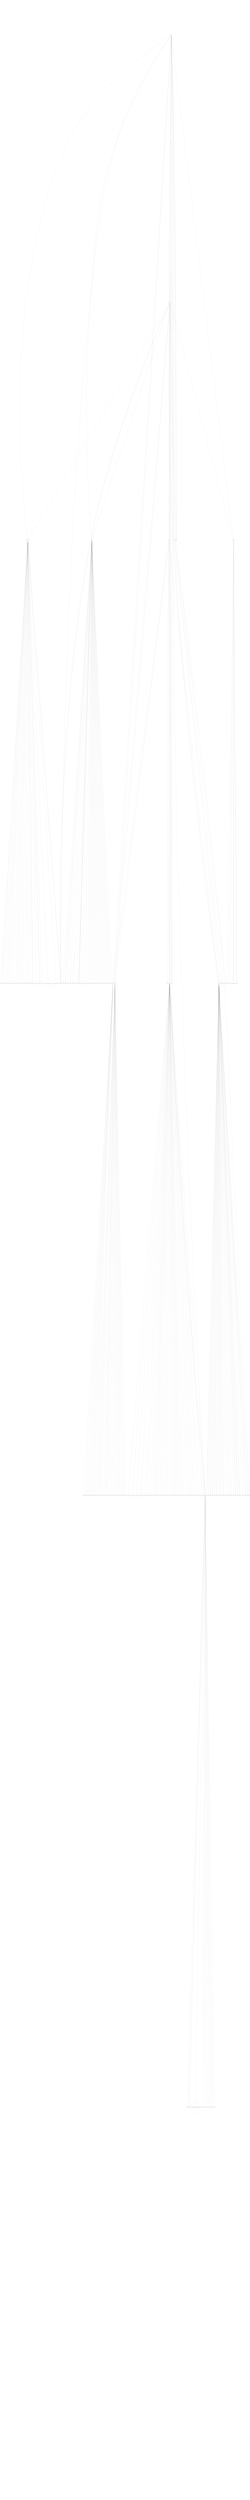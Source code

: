 digraph tree {
ratio=10.0;
node [shape = circle, fontsize = 6];
    "https://chrisfrew.in";
    "https://nlp-champs.com";
    "https://chrisfrew.in/introducing-chrisfrewin-productions";
    "https://medium.com/@sirenapparel/siren-apparel-all-about-us-43c99839de5d";
    "https://medium.com/";
    "https://medium.com/upgrade?source=upgrade_membership---nav_full";
    "https://medium.com/m/signin?redirect=https%3A%2F%2Fmedium.com%2F%40sirenapparel%2Fsiren-apparel-all-about-us-43c99839de5d&source=--------------------------nav_reg&operation=login";
    "https://medium.com/m/signin?redirect=https%3A%2F%2Fmedium.com%2F%40sirenapparel%2Fsiren-apparel-all-about-us-43c99839de5d&source=--------------------------nav_reg&operation=register";
    "https://medium.com/";
    "https://medium.com/@sirenapparel?source=post_header_lockup";
    "https://medium.com/@sirenapparel?source=post_header_lockup";
    "http://www.fire.ca.gov/";
    "http://normanfire.normanok.gov/";
    "https://www.baltimorepolice.org/";
    "http://txwildfirerelief.org/";
    "http://www.utahcountyfire.org/";
    "https://siren-apparel-usa.myshopify.com/collections/frontpage/products/short-sleeve-unisex-t-shirt";
    "https://sirenapparel.us";
    "https://sirenapparel.us";
    "https://sirenapparel.eu";
    "https://medium.com/tag/design?source=post";
    "https://medium.com/tag/charity?source=post";
    "https://medium.com/tag/civic-engagement?source=post";
    "https://medium.com/tag/company-formation?source=post";
    "https://medium.com/tag/company?source=post";
    "https://medium.com/@sirenapparel?source=footer_card";
    "https://medium.com/@sirenapparel";
    "https://medium.com/@sirenapparel";
    "https://medium.com/@Medium/personalize-your-medium-experience-with-users-publications-tags-26a41ab1ee0c#.hx4zuv3mg";
    "https://sirenapparel.us";
    "https://twitter.com/galt_";
    "https://help.twitter.com/rules-and-policies/twitter-cookies";
    "https://twitter.com/signup";
    "https://pbs.twimg.com/profile_images/1020604836461654016/OF9SyPKB_400x400.jpg";
    "https://pbs.twimg.com/profile_images/1020604836461654016/OF9SyPKB.jpg";
    "https://t.co/XztzGLLj5R";
    "https://t.co/5tZZMtNkAp";
    "https://t.co/sRfXkgwEIn";
    "https://t.co/oW4mzDXqyD";
    "https://t.co/SixYg1oFaK";
    "https://t.co/Nlm7gJRIxk";
    "https://t.co/VrszWGhJ13";
    "https://t.co/qd1eQA3vbN";
    "https://t.co/3IZ1GckMru";
    "https://t.co/eRhHMBj2zq";
    "https://t.co/zJoAKxR4eM";
    "https://t.co/8PRwxqr51Z";
    "https://t.co/7wQW8ZESCV";
    "https://t.co/PZZIEWanQ1";
    "https://t.co/o89w6959Ux";
    "https://t.co/vRf5iOBoUd";
    "https://t.co/GZhQ4vSbJQ";
    "http://status.twitter.com";
    "https://twitter.com/signup";
    "http://support.twitter.com/forums/26810/entries/78525";
    "https://dev.twitter.com/web/embedded-tweets";
    "https://dev.twitter.com/web/embedded-tweets";
    "https://dev.twitter.com/overview/terms/agreement";
    "https://dev.twitter.com/overview/terms/policy";
    "https://twitter.com/signup";
    "https://twitter.com/signup";
    "http://support.twitter.com/articles/14226-how-to-find-your-twitter-short-code-or-long-code";
    "https://chrisfrew.in/talk-shop";
    "https://www.moonlightwork.com/app/users/5107";
    "https://github.com/gatsbyjs/gatsby-starter-blog";
    "https://reactjs.org/";
    "https://www.gatsbyjs.org/";
    "http://prismjs.com";
    "https://www.buymeacoffee.com/chrisfrewin";
    "http://paypal.me/chrisfrewin";
    "https://chrisfrew.in/introducing-chrisfrewin-productions";
    "https://dev.to/frewinchristopher";
    "https://github.com/frewinchristopher";
    "https://chrisfrew.in";
    "https://producthunt.com/@galt_";
    "http://chrisfrew.in";
    "https://twitter.com/Galt_";
    "https://www.producthunt.com/posts/howdoi-2#comment-679602";
    "https://community.egghead.io/members/1420280";
    "https://community.egghead.io/sign_in?from=https%3A%2F%2Fcommunity.egghead.io%2Fmembers%2F1420280";
    "https://community.egghead.io/sign_in?from=https%3A%2F%2Fcommunity.egghead.io%2Fmembers%2F1420280";
    "https://community.egghead.io/sign_in?from=https%3A%2F%2Fcommunity.egghead.io%2Fmembers%2F1420280";
    "https://mightynetworks.com/";
    "https://mightynetworks.com/";
    "https://mightynetworks.com/terms_of_use";
    "https://mightynetworks.com/privacy_policy";
    "https://github.com/gatsbyjs/gatsby-starter-blog";
    "https://github.com/";
    "http://gatsbyjs.github.io/gatsby-starter-blog/";
    "https://help.github.com/articles/which-remote-url-should-i-use";
    "https://desktop.github.com/";
    "https://desktop.github.com/";
    "https://developer.apple.com/xcode/";
    "https://visualstudio.github.com/";
    "https://github.com/site/terms";
    "https://github.com/site/privacy";
    "https://help.github.com/articles/github-security/";
    "https://status.github.com/";
    "https://help.github.com";
    "https://github.com";
    "https://github.com/contact";
    "https://github.com/pricing";
    "https://developer.github.com";
    "https://training.github.com";
    "https://blog.github.com";
    "https://github.com/about";
    "https://reactjs.org/";
    "https://github.com/facebook/react/";
    "https://facebook.github.io/react-native/";
    "https://babeljs.io/repl/#?presets=react&code_lz=MYewdgzgLgBApgGzgWzmWBeGAeAFgRgD4AJRBEAGhgHcQAnBAEwEJsB6AwgbgChRJY_KAEMAlmDh0YWRiGABXVOgB0AczhQAokiVQAQgE8AkowAUAcjogQUcwEpeAJTjDgUACIB5ALLK6aRklTRBQ0KCohMQk6Bx4gA";
    "https://github.com/facebook/react";
    "https://stackoverflow.com/questions/tagged/reactjs";
    "https://discuss.reactjs.org";
    "https://discord.gg/0ZcbPKXt5bZjGY5n";
    "https://dev.to/t/react";
    "https://www.facebook.com/react";
    "https://twitter.com/reactjs";
    "https://facebook.github.io/react-native/";
    "https://code.facebook.com/projects/";
    "https://www.gatsbyjs.org/";
    "https://v1.gatsbyjs.org/";
    "https://github.com/gatsbyjs/gatsby";
    "https://discord.gg/0ZcbPKXt5bVoxkfV";
    "https://twitter.com/gatsbyjs";
    "https://www.gatsbyjs.com";
    "https://meetfabric.com/careers";
    "https://segment.com";
    "https://formidable.com";
    "https://jamstack.org/";
    "http://prismjs.com";
    "https://www.smashingmagazine.com/";
    "http://alistapart.com/";
    "https://developer.mozilla.org/";
    "https://css-tricks.com/";
    "https://www.sitepoint.com/";
    "https://www.drupal.org/";
    "https://reactjs.org/";
    "https://stripe.com/";
    "https://www.w3.org/TR/html52/textlevel-semantics.html#the-code-element";
    "https://www.w3.org/TR/html5/grouping-content.html#the-pre-element";
    "https://github.com/mAAdhaTTah/babel-plugin-prismjs";
    "https://www.ampproject.org/";
    "https://github.com/LeaVerou/prism";
    "https://github.com/SassDoc/prism-scss-sassdoc";
    "https://websitebeaver.com/escape-html-inside-code-or-pre-tag-to-entities-to-display-raw-code-with-prismjs";
    "http://crambler.com/how-to-implement-prism-js-syntax-highlighting-into-your-wordpress-site/";
    "http://wp.tutsplus.com/tutorials/plugins/adding-a-syntax-highlighter-shortcode-using-prism-js/";
    "https://www.stramaxon.com/2012/07/prism-syntax-highlighter-for-blogger.html";
    "http://www.allblogtools.com/tricks-and-hacks/beautify-source-codes-in-your-posts-with-prism-syntax-highlighter-for-blogger/";
    "https://schier.co/blog/2013/01/07/how-to-re-run-prismjs-on-ajax-content.html";
    "https://www.semisedlak.com/highlight-your-code-syntax-with-prismjs";
    "https://usetypo3.com/fs-code-snippet.html";
    "https://auralinna.blog/post/2017/code-syntax-highlighting-with-angular-and-prismjs";
    "https://github.com/Golmote";
    "https://github.com/apfelbox";
    "https://twitter.com/kizmarh";
    "https://twitter.com/zdfs";
    "https://twitter.com/zdfs/statuses/217834980871639041";
    "https://stellarr.deviantart.com/";
    "https://stellarr.deviantart.com/art/Spectra-Wallpaper-Pack-97785901";
    "https://twitter.com/thecodezombie";
    "https://twitter.com/thecodezombie/status/217663703825399809";
    "https://www.buymeacoffee.com/chrisfrewin";
    "https://www.buymeacoffee.com/";
    "https://www.buymeacoffee.com/explore";
    "https://www.buymeacoffee.com/login";
    "https://www.buymeacoffee.com/signup";
    "https://www.buymeacoffee.com/explore";
    "https://www.buymeacoffee.com/login";
    "https://www.buymeacoffee.com/signup";
    "http://chrisfrew.in";
    "https://www.facebook.com/sharer/sharer.php?u=https://www.buymeacoffee.com/chrisfrewin";
    "https://www.buymeacoffee.com/about";
    "https://www.buymeacoffee.com/coffeelinks";
    "https://www.buymeacoffee.com/brand";
    "https://www.buymeacoffee.com/faq";
    "https://www.buymeacoffee.com/terms";
    "https://www.buymeacoffee.com/webhook";
    "https://www.buymeacoffee.com/medium";
    "https://www.buymeacoffee.com/wordpress";
    "https://www.buymeacoffee.com/tumblr";
    "https://www.buymeacoffee.com/deviantart";
    "https://www.buymeacoffee.com/patreon-alternative";
    "https://www.buymeacoffee.com/about";
    "https://www.buymeacoffee.com/coffeelinks";
    "https://www.buymeacoffee.com/brand";
    "https://www.buymeacoffee.com/faq";
    "https://www.buymeacoffee.com/terms";
    "https://www.buymeacoffee.com/webhook";
    "https://www.buymeacoffee.com/medium";
    "https://www.buymeacoffee.com/wordpress";
    "https://www.buymeacoffee.com/tumblr";
    "https://www.buymeacoffee.com/deviantart";
    "https://www.buymeacoffee.com/patreon-alternative";
    "https://www.instagram.com/buymeacoffeehq/";
    "https://twitter.com/BuyMeACoffeeHQ";
    "https://blog.buymeacoffee.com/";
    "https://stripe.com/accept-payments/buy-me-a-coffee";
    "http://paypal.me/chrisfrewin";
    "https://chrisfrew.in/introducing-chrisfrewin-productions";
    "https://sirenapparel.us";
    "https://nlp-champs.com";
    "https://medium.com/@sirenapparel/siren-apparel-all-about-us-43c99839de5d";
    "https://sirenapparel.us";
    "https://twitter.com/galt_";
    "https://chrisfrew.in/talk-shop";
    "https://dev.to/frewinchristopher";
    "https://producthunt.com/@galt_";
    "https://community.egghead.io/members/1420280";
    "https://github.com/gatsbyjs/gatsby-starter-blog";
    "https://reactjs.org/";
    "https://www.gatsbyjs.org/";
    "http://prismjs.com";
    "https://www.buymeacoffee.com/chrisfrewin";
    "http://paypal.me/chrisfrewin";
    "https://chrisfrew.in/introducing-chrisfrewin-productions";
    "https://chrisfrew.in" -> "https://nlp-champs.com";
    "https://chrisfrew.in" -> "https://medium.com/@sirenapparel/siren-apparel-all-about-us-43c99839de5d";
    "https://chrisfrew.in" -> "https://sirenapparel.us";
    "https://chrisfrew.in" -> "https://twitter.com/galt_";
    "https://chrisfrew.in" -> "https://chrisfrew.in/talk-shop";
    "https://chrisfrew.in" -> "https://dev.to/frewinchristopher";
    "https://chrisfrew.in" -> "https://producthunt.com/@galt_";
    "https://chrisfrew.in" -> "https://community.egghead.io/members/1420280";
    "https://chrisfrew.in" -> "https://github.com/gatsbyjs/gatsby-starter-blog";
    "https://chrisfrew.in" -> "https://reactjs.org/";
    "https://chrisfrew.in" -> "https://www.gatsbyjs.org/";
    "https://chrisfrew.in" -> "http://prismjs.com";
    "https://chrisfrew.in" -> "https://www.buymeacoffee.com/chrisfrewin";
    "https://chrisfrew.in" -> "http://paypal.me/chrisfrewin";
    "https://chrisfrew.in" -> "https://chrisfrew.in/introducing-chrisfrewin-productions";
    "https://nlp-champs.com" -> "https://chrisfrew.in/introducing-chrisfrewin-productions";
    "https://medium.com/@sirenapparel/siren-apparel-all-about-us-43c99839de5d" -> "https://medium.com/";
    "https://medium.com/@sirenapparel/siren-apparel-all-about-us-43c99839de5d" -> "https://medium.com/upgrade?source=upgrade_membership---nav_full";
    "https://medium.com/@sirenapparel/siren-apparel-all-about-us-43c99839de5d" -> "https://medium.com/m/signin?redirect=https%3A%2F%2Fmedium.com%2F%40sirenapparel%2Fsiren-apparel-all-about-us-43c99839de5d&source=--------------------------nav_reg&operation=login";
    "https://medium.com/@sirenapparel/siren-apparel-all-about-us-43c99839de5d" -> "https://medium.com/m/signin?redirect=https%3A%2F%2Fmedium.com%2F%40sirenapparel%2Fsiren-apparel-all-about-us-43c99839de5d&source=--------------------------nav_reg&operation=register";
    "https://medium.com/@sirenapparel/siren-apparel-all-about-us-43c99839de5d" -> "https://medium.com/";
    "https://medium.com/@sirenapparel/siren-apparel-all-about-us-43c99839de5d" -> "https://medium.com/@sirenapparel?source=post_header_lockup";
    "https://medium.com/@sirenapparel/siren-apparel-all-about-us-43c99839de5d" -> "https://medium.com/@sirenapparel?source=post_header_lockup";
    "https://medium.com/@sirenapparel/siren-apparel-all-about-us-43c99839de5d" -> "http://www.fire.ca.gov/";
    "https://medium.com/@sirenapparel/siren-apparel-all-about-us-43c99839de5d" -> "http://normanfire.normanok.gov/";
    "https://medium.com/@sirenapparel/siren-apparel-all-about-us-43c99839de5d" -> "https://www.baltimorepolice.org/";
    "https://medium.com/@sirenapparel/siren-apparel-all-about-us-43c99839de5d" -> "http://txwildfirerelief.org/";
    "https://medium.com/@sirenapparel/siren-apparel-all-about-us-43c99839de5d" -> "http://www.utahcountyfire.org/";
    "https://medium.com/@sirenapparel/siren-apparel-all-about-us-43c99839de5d" -> "https://siren-apparel-usa.myshopify.com/collections/frontpage/products/short-sleeve-unisex-t-shirt";
    "https://medium.com/@sirenapparel/siren-apparel-all-about-us-43c99839de5d" -> "https://sirenapparel.us";
    "https://medium.com/@sirenapparel/siren-apparel-all-about-us-43c99839de5d" -> "https://sirenapparel.us";
    "https://medium.com/@sirenapparel/siren-apparel-all-about-us-43c99839de5d" -> "https://sirenapparel.eu";
    "https://medium.com/@sirenapparel/siren-apparel-all-about-us-43c99839de5d" -> "https://medium.com/tag/design?source=post";
    "https://medium.com/@sirenapparel/siren-apparel-all-about-us-43c99839de5d" -> "https://medium.com/tag/charity?source=post";
    "https://medium.com/@sirenapparel/siren-apparel-all-about-us-43c99839de5d" -> "https://medium.com/tag/civic-engagement?source=post";
    "https://medium.com/@sirenapparel/siren-apparel-all-about-us-43c99839de5d" -> "https://medium.com/tag/company-formation?source=post";
    "https://medium.com/@sirenapparel/siren-apparel-all-about-us-43c99839de5d" -> "https://medium.com/tag/company?source=post";
    "https://medium.com/@sirenapparel/siren-apparel-all-about-us-43c99839de5d" -> "https://medium.com/@sirenapparel?source=footer_card";
    "https://medium.com/@sirenapparel/siren-apparel-all-about-us-43c99839de5d" -> "https://medium.com/@sirenapparel";
    "https://medium.com/@sirenapparel/siren-apparel-all-about-us-43c99839de5d" -> "https://medium.com/@sirenapparel";
    "https://medium.com/@sirenapparel/siren-apparel-all-about-us-43c99839de5d" -> "https://medium.com/@Medium/personalize-your-medium-experience-with-users-publications-tags-26a41ab1ee0c#.hx4zuv3mg";
    "https://twitter.com/galt_" -> "https://help.twitter.com/rules-and-policies/twitter-cookies";
    "https://twitter.com/galt_" -> "https://twitter.com/signup";
    "https://twitter.com/galt_" -> "https://pbs.twimg.com/profile_images/1020604836461654016/OF9SyPKB_400x400.jpg";
    "https://twitter.com/galt_" -> "https://pbs.twimg.com/profile_images/1020604836461654016/OF9SyPKB.jpg";
    "https://twitter.com/galt_" -> "https://t.co/XztzGLLj5R";
    "https://twitter.com/galt_" -> "https://t.co/5tZZMtNkAp";
    "https://twitter.com/galt_" -> "https://t.co/sRfXkgwEIn";
    "https://twitter.com/galt_" -> "https://t.co/oW4mzDXqyD";
    "https://twitter.com/galt_" -> "https://t.co/SixYg1oFaK";
    "https://twitter.com/galt_" -> "https://t.co/Nlm7gJRIxk";
    "https://twitter.com/galt_" -> "https://t.co/VrszWGhJ13";
    "https://twitter.com/galt_" -> "https://t.co/qd1eQA3vbN";
    "https://twitter.com/galt_" -> "https://t.co/3IZ1GckMru";
    "https://twitter.com/galt_" -> "https://t.co/eRhHMBj2zq";
    "https://twitter.com/galt_" -> "https://t.co/zJoAKxR4eM";
    "https://twitter.com/galt_" -> "https://t.co/8PRwxqr51Z";
    "https://twitter.com/galt_" -> "https://t.co/7wQW8ZESCV";
    "https://twitter.com/galt_" -> "https://t.co/PZZIEWanQ1";
    "https://twitter.com/galt_" -> "https://t.co/o89w6959Ux";
    "https://twitter.com/galt_" -> "https://t.co/vRf5iOBoUd";
    "https://twitter.com/galt_" -> "https://t.co/GZhQ4vSbJQ";
    "https://twitter.com/galt_" -> "http://status.twitter.com";
    "https://twitter.com/galt_" -> "https://twitter.com/signup";
    "https://twitter.com/galt_" -> "http://support.twitter.com/forums/26810/entries/78525";
    "https://twitter.com/galt_" -> "https://dev.twitter.com/web/embedded-tweets";
    "https://twitter.com/galt_" -> "https://dev.twitter.com/web/embedded-tweets";
    "https://twitter.com/galt_" -> "https://dev.twitter.com/overview/terms/agreement";
    "https://twitter.com/galt_" -> "https://dev.twitter.com/overview/terms/policy";
    "https://twitter.com/galt_" -> "https://twitter.com/signup";
    "https://twitter.com/galt_" -> "https://twitter.com/signup";
    "https://twitter.com/galt_" -> "http://support.twitter.com/articles/14226-how-to-find-your-twitter-short-code-or-long-code";
    "https://chrisfrew.in/talk-shop" -> "https://www.moonlightwork.com/app/users/5107";
    "https://chrisfrew.in/talk-shop" -> "https://github.com/gatsbyjs/gatsby-starter-blog";
    "https://chrisfrew.in/talk-shop" -> "https://reactjs.org/";
    "https://chrisfrew.in/talk-shop" -> "https://www.gatsbyjs.org/";
    "https://chrisfrew.in/talk-shop" -> "http://prismjs.com";
    "https://chrisfrew.in/talk-shop" -> "https://www.buymeacoffee.com/chrisfrewin";
    "https://chrisfrew.in/talk-shop" -> "http://paypal.me/chrisfrewin";
    "https://chrisfrew.in/talk-shop" -> "https://chrisfrew.in/introducing-chrisfrewin-productions";
    "https://dev.to/frewinchristopher" -> "https://github.com/frewinchristopher";
    "https://dev.to/frewinchristopher" -> "https://chrisfrew.in";
    "https://producthunt.com/@galt_" -> "http://chrisfrew.in";
    "https://producthunt.com/@galt_" -> "https://twitter.com/Galt_";
    "https://producthunt.com/@galt_" -> "https://www.producthunt.com/posts/howdoi-2#comment-679602";
    "https://community.egghead.io/members/1420280" -> "https://community.egghead.io/sign_in?from=https%3A%2F%2Fcommunity.egghead.io%2Fmembers%2F1420280";
    "https://community.egghead.io/members/1420280" -> "https://community.egghead.io/sign_in?from=https%3A%2F%2Fcommunity.egghead.io%2Fmembers%2F1420280";
    "https://community.egghead.io/members/1420280" -> "https://community.egghead.io/sign_in?from=https%3A%2F%2Fcommunity.egghead.io%2Fmembers%2F1420280";
    "https://community.egghead.io/members/1420280" -> "https://mightynetworks.com/";
    "https://community.egghead.io/members/1420280" -> "https://mightynetworks.com/";
    "https://community.egghead.io/members/1420280" -> "https://mightynetworks.com/terms_of_use";
    "https://community.egghead.io/members/1420280" -> "https://mightynetworks.com/privacy_policy";
    "https://github.com/gatsbyjs/gatsby-starter-blog" -> "https://github.com/";
    "https://github.com/gatsbyjs/gatsby-starter-blog" -> "http://gatsbyjs.github.io/gatsby-starter-blog/";
    "https://github.com/gatsbyjs/gatsby-starter-blog" -> "https://help.github.com/articles/which-remote-url-should-i-use";
    "https://github.com/gatsbyjs/gatsby-starter-blog" -> "https://desktop.github.com/";
    "https://github.com/gatsbyjs/gatsby-starter-blog" -> "https://desktop.github.com/";
    "https://github.com/gatsbyjs/gatsby-starter-blog" -> "https://developer.apple.com/xcode/";
    "https://github.com/gatsbyjs/gatsby-starter-blog" -> "https://visualstudio.github.com/";
    "https://github.com/gatsbyjs/gatsby-starter-blog" -> "https://github.com/site/terms";
    "https://github.com/gatsbyjs/gatsby-starter-blog" -> "https://github.com/site/privacy";
    "https://github.com/gatsbyjs/gatsby-starter-blog" -> "https://help.github.com/articles/github-security/";
    "https://github.com/gatsbyjs/gatsby-starter-blog" -> "https://status.github.com/";
    "https://github.com/gatsbyjs/gatsby-starter-blog" -> "https://help.github.com";
    "https://github.com/gatsbyjs/gatsby-starter-blog" -> "https://github.com";
    "https://github.com/gatsbyjs/gatsby-starter-blog" -> "https://github.com/contact";
    "https://github.com/gatsbyjs/gatsby-starter-blog" -> "https://github.com/pricing";
    "https://github.com/gatsbyjs/gatsby-starter-blog" -> "https://developer.github.com";
    "https://github.com/gatsbyjs/gatsby-starter-blog" -> "https://training.github.com";
    "https://github.com/gatsbyjs/gatsby-starter-blog" -> "https://blog.github.com";
    "https://github.com/gatsbyjs/gatsby-starter-blog" -> "https://github.com/about";
    "https://reactjs.org/" -> "https://github.com/facebook/react/";
    "https://reactjs.org/" -> "https://facebook.github.io/react-native/";
    "https://reactjs.org/" -> "https://babeljs.io/repl/#?presets=react&code_lz=MYewdgzgLgBApgGzgWzmWBeGAeAFgRgD4AJRBEAGhgHcQAnBAEwEJsB6AwgbgChRJY_KAEMAlmDh0YWRiGABXVOgB0AczhQAokiVQAQgE8AkowAUAcjogQUcwEpeAJTjDgUACIB5ALLK6aRklTRBQ0KCohMQk6Bx4gA";
    "https://reactjs.org/" -> "https://github.com/facebook/react";
    "https://reactjs.org/" -> "https://stackoverflow.com/questions/tagged/reactjs";
    "https://reactjs.org/" -> "https://discuss.reactjs.org";
    "https://reactjs.org/" -> "https://discord.gg/0ZcbPKXt5bZjGY5n";
    "https://reactjs.org/" -> "https://dev.to/t/react";
    "https://reactjs.org/" -> "https://www.facebook.com/react";
    "https://reactjs.org/" -> "https://twitter.com/reactjs";
    "https://reactjs.org/" -> "https://facebook.github.io/react-native/";
    "https://reactjs.org/" -> "https://code.facebook.com/projects/";
    "https://www.gatsbyjs.org/" -> "https://v1.gatsbyjs.org/";
    "https://www.gatsbyjs.org/" -> "https://github.com/gatsbyjs/gatsby";
    "https://www.gatsbyjs.org/" -> "https://discord.gg/0ZcbPKXt5bVoxkfV";
    "https://www.gatsbyjs.org/" -> "https://twitter.com/gatsbyjs";
    "https://www.gatsbyjs.org/" -> "https://www.gatsbyjs.com";
    "https://www.gatsbyjs.org/" -> "https://meetfabric.com/careers";
    "https://www.gatsbyjs.org/" -> "https://segment.com";
    "https://www.gatsbyjs.org/" -> "https://formidable.com";
    "https://www.gatsbyjs.org/" -> "https://jamstack.org/";
    "http://prismjs.com" -> "https://www.smashingmagazine.com/";
    "http://prismjs.com" -> "http://alistapart.com/";
    "http://prismjs.com" -> "https://developer.mozilla.org/";
    "http://prismjs.com" -> "https://css-tricks.com/";
    "http://prismjs.com" -> "https://www.sitepoint.com/";
    "http://prismjs.com" -> "https://www.drupal.org/";
    "http://prismjs.com" -> "https://reactjs.org/";
    "http://prismjs.com" -> "https://stripe.com/";
    "http://prismjs.com" -> "https://www.w3.org/TR/html52/textlevel-semantics.html#the-code-element";
    "http://prismjs.com" -> "https://www.w3.org/TR/html5/grouping-content.html#the-pre-element";
    "http://prismjs.com" -> "https://github.com/mAAdhaTTah/babel-plugin-prismjs";
    "http://prismjs.com" -> "https://www.ampproject.org/";
    "http://prismjs.com" -> "https://github.com/LeaVerou/prism";
    "http://prismjs.com" -> "https://github.com/SassDoc/prism-scss-sassdoc";
    "http://prismjs.com" -> "https://websitebeaver.com/escape-html-inside-code-or-pre-tag-to-entities-to-display-raw-code-with-prismjs";
    "http://prismjs.com" -> "http://crambler.com/how-to-implement-prism-js-syntax-highlighting-into-your-wordpress-site/";
    "http://prismjs.com" -> "http://wp.tutsplus.com/tutorials/plugins/adding-a-syntax-highlighter-shortcode-using-prism-js/";
    "http://prismjs.com" -> "https://www.stramaxon.com/2012/07/prism-syntax-highlighter-for-blogger.html";
    "http://prismjs.com" -> "http://www.allblogtools.com/tricks-and-hacks/beautify-source-codes-in-your-posts-with-prism-syntax-highlighter-for-blogger/";
    "http://prismjs.com" -> "https://schier.co/blog/2013/01/07/how-to-re-run-prismjs-on-ajax-content.html";
    "http://prismjs.com" -> "https://www.semisedlak.com/highlight-your-code-syntax-with-prismjs";
    "http://prismjs.com" -> "https://usetypo3.com/fs-code-snippet.html";
    "http://prismjs.com" -> "https://auralinna.blog/post/2017/code-syntax-highlighting-with-angular-and-prismjs";
    "http://prismjs.com" -> "https://github.com/Golmote";
    "http://prismjs.com" -> "https://github.com/apfelbox";
    "http://prismjs.com" -> "https://twitter.com/kizmarh";
    "http://prismjs.com" -> "https://twitter.com/zdfs";
    "http://prismjs.com" -> "https://twitter.com/zdfs/statuses/217834980871639041";
    "http://prismjs.com" -> "https://stellarr.deviantart.com/";
    "http://prismjs.com" -> "https://stellarr.deviantart.com/art/Spectra-Wallpaper-Pack-97785901";
    "http://prismjs.com" -> "https://twitter.com/thecodezombie";
    "http://prismjs.com" -> "https://twitter.com/thecodezombie/status/217663703825399809";
    "https://www.buymeacoffee.com/chrisfrewin" -> "https://www.buymeacoffee.com/";
    "https://www.buymeacoffee.com/chrisfrewin" -> "https://www.buymeacoffee.com/explore";
    "https://www.buymeacoffee.com/chrisfrewin" -> "https://www.buymeacoffee.com/login";
    "https://www.buymeacoffee.com/chrisfrewin" -> "https://www.buymeacoffee.com/signup";
    "https://www.buymeacoffee.com/chrisfrewin" -> "https://www.buymeacoffee.com/explore";
    "https://www.buymeacoffee.com/chrisfrewin" -> "https://www.buymeacoffee.com/login";
    "https://www.buymeacoffee.com/chrisfrewin" -> "https://www.buymeacoffee.com/signup";
    "https://www.buymeacoffee.com/chrisfrewin" -> "http://chrisfrew.in";
    "https://www.buymeacoffee.com/chrisfrewin" -> "https://www.facebook.com/sharer/sharer.php?u=https://www.buymeacoffee.com/chrisfrewin";
    "https://www.buymeacoffee.com/chrisfrewin" -> "https://www.buymeacoffee.com/about";
    "https://www.buymeacoffee.com/chrisfrewin" -> "https://www.buymeacoffee.com/coffeelinks";
    "https://www.buymeacoffee.com/chrisfrewin" -> "https://www.buymeacoffee.com/brand";
    "https://www.buymeacoffee.com/chrisfrewin" -> "https://www.buymeacoffee.com/faq";
    "https://www.buymeacoffee.com/chrisfrewin" -> "https://www.buymeacoffee.com/terms";
    "https://www.buymeacoffee.com/chrisfrewin" -> "https://www.buymeacoffee.com/webhook";
    "https://www.buymeacoffee.com/chrisfrewin" -> "https://www.buymeacoffee.com/medium";
    "https://www.buymeacoffee.com/chrisfrewin" -> "https://www.buymeacoffee.com/wordpress";
    "https://www.buymeacoffee.com/chrisfrewin" -> "https://www.buymeacoffee.com/tumblr";
    "https://www.buymeacoffee.com/chrisfrewin" -> "https://www.buymeacoffee.com/deviantart";
    "https://www.buymeacoffee.com/chrisfrewin" -> "https://www.buymeacoffee.com/patreon-alternative";
    "https://www.buymeacoffee.com/chrisfrewin" -> "https://www.buymeacoffee.com/about";
    "https://www.buymeacoffee.com/chrisfrewin" -> "https://www.buymeacoffee.com/coffeelinks";
    "https://www.buymeacoffee.com/chrisfrewin" -> "https://www.buymeacoffee.com/brand";
    "https://www.buymeacoffee.com/chrisfrewin" -> "https://www.buymeacoffee.com/faq";
    "https://www.buymeacoffee.com/chrisfrewin" -> "https://www.buymeacoffee.com/terms";
    "https://www.buymeacoffee.com/chrisfrewin" -> "https://www.buymeacoffee.com/webhook";
    "https://www.buymeacoffee.com/chrisfrewin" -> "https://www.buymeacoffee.com/medium";
    "https://www.buymeacoffee.com/chrisfrewin" -> "https://www.buymeacoffee.com/wordpress";
    "https://www.buymeacoffee.com/chrisfrewin" -> "https://www.buymeacoffee.com/tumblr";
    "https://www.buymeacoffee.com/chrisfrewin" -> "https://www.buymeacoffee.com/deviantart";
    "https://www.buymeacoffee.com/chrisfrewin" -> "https://www.buymeacoffee.com/patreon-alternative";
    "https://www.buymeacoffee.com/chrisfrewin" -> "https://www.instagram.com/buymeacoffeehq/";
    "https://www.buymeacoffee.com/chrisfrewin" -> "https://twitter.com/BuyMeACoffeeHQ";
    "https://www.buymeacoffee.com/chrisfrewin" -> "https://blog.buymeacoffee.com/";
    "https://www.buymeacoffee.com/chrisfrewin" -> "https://stripe.com/accept-payments/buy-me-a-coffee";
    "https://chrisfrew.in/introducing-chrisfrewin-productions" -> "https://sirenapparel.us";
    "https://chrisfrew.in/introducing-chrisfrewin-productions" -> "https://nlp-champs.com";
    "https://chrisfrew.in/introducing-chrisfrewin-productions" -> "https://medium.com/@sirenapparel/siren-apparel-all-about-us-43c99839de5d";
    "https://chrisfrew.in/introducing-chrisfrewin-productions" -> "https://sirenapparel.us";
    "https://chrisfrew.in/introducing-chrisfrewin-productions" -> "https://twitter.com/galt_";
    "https://chrisfrew.in/introducing-chrisfrewin-productions" -> "https://chrisfrew.in/talk-shop";
    "https://chrisfrew.in/introducing-chrisfrewin-productions" -> "https://dev.to/frewinchristopher";
    "https://chrisfrew.in/introducing-chrisfrewin-productions" -> "https://producthunt.com/@galt_";
    "https://chrisfrew.in/introducing-chrisfrewin-productions" -> "https://community.egghead.io/members/1420280";
    "https://chrisfrew.in/introducing-chrisfrewin-productions" -> "https://github.com/gatsbyjs/gatsby-starter-blog";
    "https://chrisfrew.in/introducing-chrisfrewin-productions" -> "https://reactjs.org/";
    "https://chrisfrew.in/introducing-chrisfrewin-productions" -> "https://www.gatsbyjs.org/";
    "https://chrisfrew.in/introducing-chrisfrewin-productions" -> "http://prismjs.com";
    "https://chrisfrew.in/introducing-chrisfrewin-productions" -> "https://www.buymeacoffee.com/chrisfrewin";
    "https://chrisfrew.in/introducing-chrisfrewin-productions" -> "http://paypal.me/chrisfrewin";
    "https://chrisfrew.in/introducing-chrisfrewin-productions" -> "https://chrisfrew.in/introducing-chrisfrewin-productions";
}
